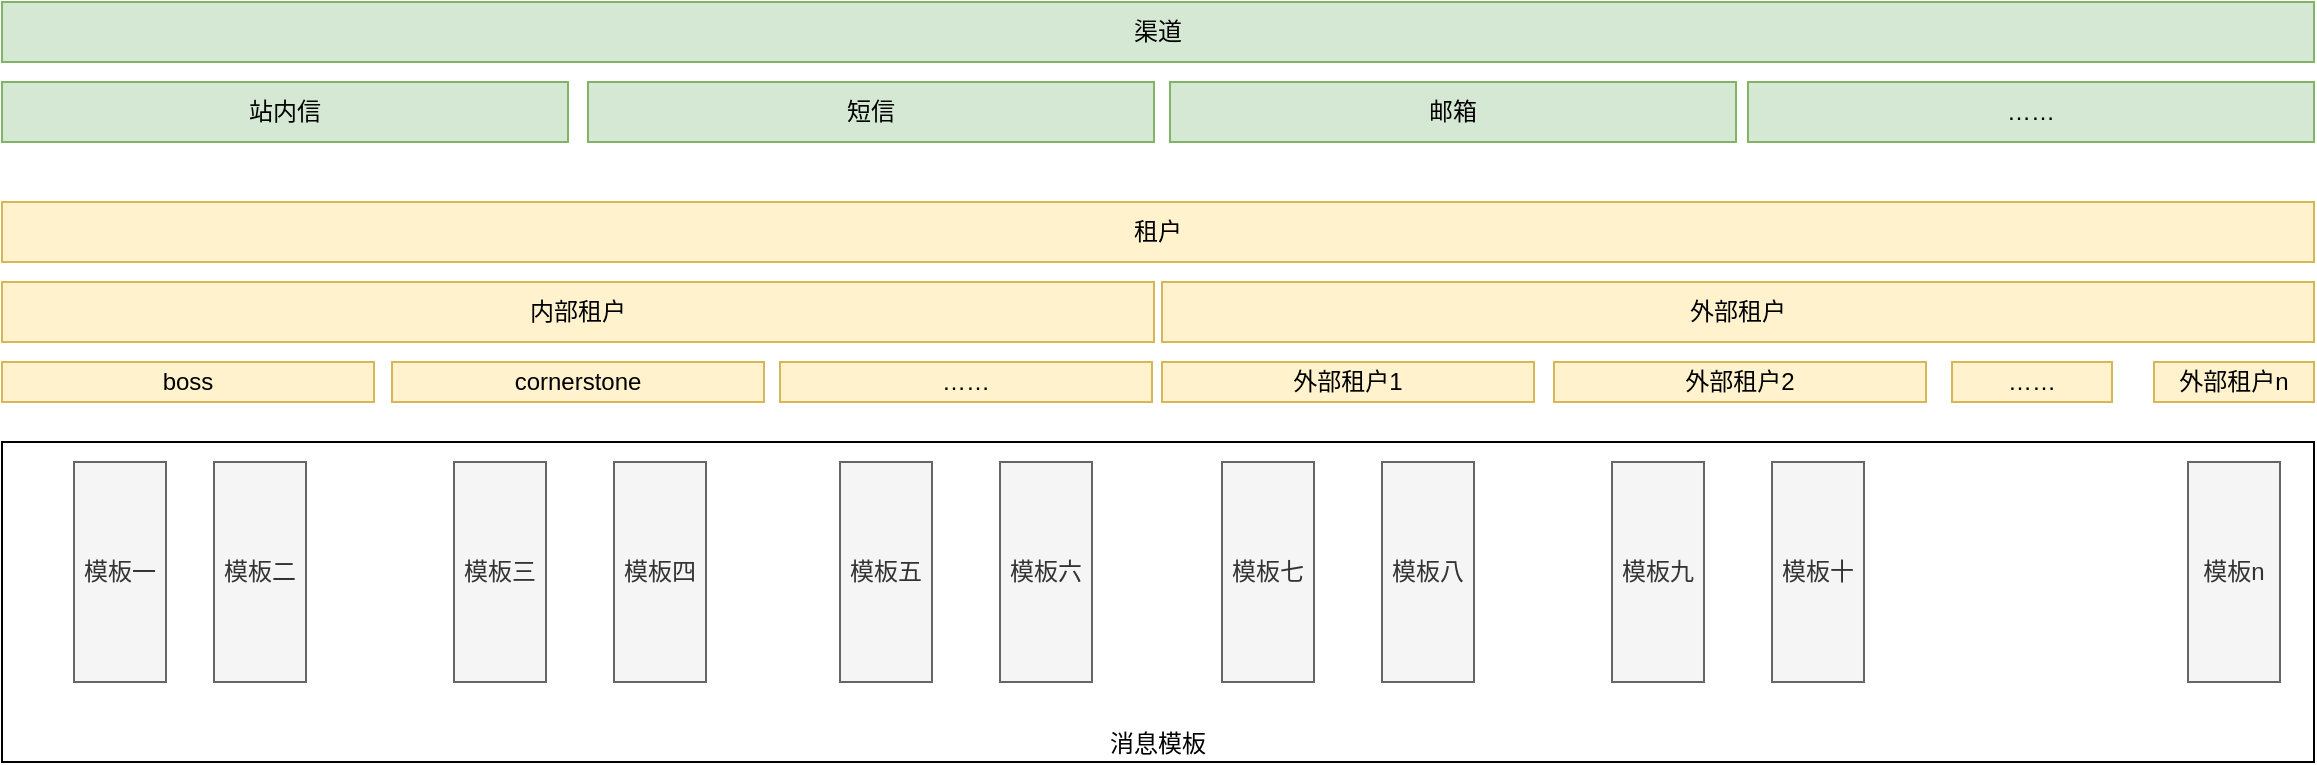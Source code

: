 <mxfile version="18.0.7" type="github">
  <diagram name="Page-1" id="e7e014a7-5840-1c2e-5031-d8a46d1fe8dd">
    <mxGraphModel dx="1018" dy="530" grid="1" gridSize="10" guides="1" tooltips="1" connect="1" arrows="1" fold="1" page="1" pageScale="1" pageWidth="1169" pageHeight="826" background="none" math="0" shadow="0">
      <root>
        <mxCell id="0" />
        <mxCell id="1" parent="0" />
        <mxCell id="GQb-V0ArUIrdlXsyg9QD-69" value="消息模板" style="rounded=0;whiteSpace=wrap;html=1;verticalAlign=bottom;" vertex="1" parent="1">
          <mxGeometry x="194" y="460" width="1156" height="160" as="geometry" />
        </mxCell>
        <mxCell id="GQb-V0ArUIrdlXsyg9QD-42" value="渠道" style="rounded=0;whiteSpace=wrap;html=1;fillColor=#d5e8d4;strokeColor=#82b366;" vertex="1" parent="1">
          <mxGeometry x="194" y="240" width="1156" height="30" as="geometry" />
        </mxCell>
        <mxCell id="GQb-V0ArUIrdlXsyg9QD-43" value="站内信" style="rounded=0;whiteSpace=wrap;html=1;fillColor=#d5e8d4;strokeColor=#82b366;" vertex="1" parent="1">
          <mxGeometry x="194" y="280" width="283" height="30" as="geometry" />
        </mxCell>
        <mxCell id="GQb-V0ArUIrdlXsyg9QD-44" value="短信" style="rounded=0;whiteSpace=wrap;html=1;fillColor=#d5e8d4;strokeColor=#82b366;" vertex="1" parent="1">
          <mxGeometry x="487" y="280" width="283" height="30" as="geometry" />
        </mxCell>
        <mxCell id="GQb-V0ArUIrdlXsyg9QD-45" value="邮箱" style="rounded=0;whiteSpace=wrap;html=1;fillColor=#d5e8d4;strokeColor=#82b366;" vertex="1" parent="1">
          <mxGeometry x="778" y="280" width="283" height="30" as="geometry" />
        </mxCell>
        <mxCell id="GQb-V0ArUIrdlXsyg9QD-46" value="……" style="rounded=0;whiteSpace=wrap;html=1;fillColor=#d5e8d4;strokeColor=#82b366;" vertex="1" parent="1">
          <mxGeometry x="1067" y="280" width="283" height="30" as="geometry" />
        </mxCell>
        <mxCell id="GQb-V0ArUIrdlXsyg9QD-48" value="租户" style="rounded=0;whiteSpace=wrap;html=1;fillColor=#fff2cc;strokeColor=#d6b656;" vertex="1" parent="1">
          <mxGeometry x="194" y="340" width="1156" height="30" as="geometry" />
        </mxCell>
        <mxCell id="GQb-V0ArUIrdlXsyg9QD-49" value="内部租户" style="rounded=0;whiteSpace=wrap;html=1;fillColor=#fff2cc;strokeColor=#d6b656;" vertex="1" parent="1">
          <mxGeometry x="194" y="380" width="576" height="30" as="geometry" />
        </mxCell>
        <mxCell id="GQb-V0ArUIrdlXsyg9QD-50" value="外部租户" style="rounded=0;whiteSpace=wrap;html=1;fillColor=#fff2cc;strokeColor=#d6b656;" vertex="1" parent="1">
          <mxGeometry x="774" y="380" width="576" height="30" as="geometry" />
        </mxCell>
        <mxCell id="GQb-V0ArUIrdlXsyg9QD-51" value="boss" style="rounded=0;whiteSpace=wrap;html=1;fillColor=#fff2cc;strokeColor=#d6b656;" vertex="1" parent="1">
          <mxGeometry x="194" y="420" width="186" height="20" as="geometry" />
        </mxCell>
        <mxCell id="GQb-V0ArUIrdlXsyg9QD-52" value="cornerstone" style="rounded=0;whiteSpace=wrap;html=1;fillColor=#fff2cc;strokeColor=#d6b656;" vertex="1" parent="1">
          <mxGeometry x="389" y="420" width="186" height="20" as="geometry" />
        </mxCell>
        <mxCell id="GQb-V0ArUIrdlXsyg9QD-53" value="……" style="rounded=0;whiteSpace=wrap;html=1;fillColor=#fff2cc;strokeColor=#d6b656;" vertex="1" parent="1">
          <mxGeometry x="583" y="420" width="186" height="20" as="geometry" />
        </mxCell>
        <mxCell id="GQb-V0ArUIrdlXsyg9QD-54" value="外部租户1" style="rounded=0;whiteSpace=wrap;html=1;fillColor=#fff2cc;strokeColor=#d6b656;" vertex="1" parent="1">
          <mxGeometry x="774" y="420" width="186" height="20" as="geometry" />
        </mxCell>
        <mxCell id="GQb-V0ArUIrdlXsyg9QD-55" value="外部租户2" style="rounded=0;whiteSpace=wrap;html=1;fillColor=#fff2cc;strokeColor=#d6b656;" vertex="1" parent="1">
          <mxGeometry x="970" y="420" width="186" height="20" as="geometry" />
        </mxCell>
        <mxCell id="GQb-V0ArUIrdlXsyg9QD-56" value="外部租户n" style="rounded=0;whiteSpace=wrap;html=1;fillColor=#fff2cc;strokeColor=#d6b656;" vertex="1" parent="1">
          <mxGeometry x="1270" y="420" width="80" height="20" as="geometry" />
        </mxCell>
        <mxCell id="GQb-V0ArUIrdlXsyg9QD-57" value="……" style="rounded=0;whiteSpace=wrap;html=1;fillColor=#fff2cc;strokeColor=#d6b656;" vertex="1" parent="1">
          <mxGeometry x="1169" y="420" width="80" height="20" as="geometry" />
        </mxCell>
        <mxCell id="GQb-V0ArUIrdlXsyg9QD-58" value="模板一" style="rounded=0;whiteSpace=wrap;html=1;fillColor=#f5f5f5;fontColor=#333333;strokeColor=#666666;" vertex="1" parent="1">
          <mxGeometry x="230" y="470" width="46" height="110" as="geometry" />
        </mxCell>
        <mxCell id="GQb-V0ArUIrdlXsyg9QD-59" value="模板二" style="rounded=0;whiteSpace=wrap;html=1;fillColor=#f5f5f5;fontColor=#333333;strokeColor=#666666;" vertex="1" parent="1">
          <mxGeometry x="300" y="470" width="46" height="110" as="geometry" />
        </mxCell>
        <mxCell id="GQb-V0ArUIrdlXsyg9QD-60" value="模板三" style="rounded=0;whiteSpace=wrap;html=1;fillColor=#f5f5f5;fontColor=#333333;strokeColor=#666666;" vertex="1" parent="1">
          <mxGeometry x="420" y="470" width="46" height="110" as="geometry" />
        </mxCell>
        <mxCell id="GQb-V0ArUIrdlXsyg9QD-61" value="模板四" style="rounded=0;whiteSpace=wrap;html=1;fillColor=#f5f5f5;fontColor=#333333;strokeColor=#666666;" vertex="1" parent="1">
          <mxGeometry x="500" y="470" width="46" height="110" as="geometry" />
        </mxCell>
        <mxCell id="GQb-V0ArUIrdlXsyg9QD-62" value="模板五" style="rounded=0;whiteSpace=wrap;html=1;fillColor=#f5f5f5;fontColor=#333333;strokeColor=#666666;" vertex="1" parent="1">
          <mxGeometry x="613" y="470" width="46" height="110" as="geometry" />
        </mxCell>
        <mxCell id="GQb-V0ArUIrdlXsyg9QD-63" value="模板六" style="rounded=0;whiteSpace=wrap;html=1;fillColor=#f5f5f5;fontColor=#333333;strokeColor=#666666;" vertex="1" parent="1">
          <mxGeometry x="693" y="470" width="46" height="110" as="geometry" />
        </mxCell>
        <mxCell id="GQb-V0ArUIrdlXsyg9QD-64" value="模板七" style="rounded=0;whiteSpace=wrap;html=1;fillColor=#f5f5f5;fontColor=#333333;strokeColor=#666666;" vertex="1" parent="1">
          <mxGeometry x="804" y="470" width="46" height="110" as="geometry" />
        </mxCell>
        <mxCell id="GQb-V0ArUIrdlXsyg9QD-65" value="模板八" style="rounded=0;whiteSpace=wrap;html=1;fillColor=#f5f5f5;fontColor=#333333;strokeColor=#666666;" vertex="1" parent="1">
          <mxGeometry x="884" y="470" width="46" height="110" as="geometry" />
        </mxCell>
        <mxCell id="GQb-V0ArUIrdlXsyg9QD-66" value="模板九" style="rounded=0;whiteSpace=wrap;html=1;fillColor=#f5f5f5;fontColor=#333333;strokeColor=#666666;" vertex="1" parent="1">
          <mxGeometry x="999" y="470" width="46" height="110" as="geometry" />
        </mxCell>
        <mxCell id="GQb-V0ArUIrdlXsyg9QD-67" value="模板十" style="rounded=0;whiteSpace=wrap;html=1;fillColor=#f5f5f5;fontColor=#333333;strokeColor=#666666;" vertex="1" parent="1">
          <mxGeometry x="1079" y="470" width="46" height="110" as="geometry" />
        </mxCell>
        <mxCell id="GQb-V0ArUIrdlXsyg9QD-68" value="模板n" style="rounded=0;whiteSpace=wrap;html=1;fillColor=#f5f5f5;fontColor=#333333;strokeColor=#666666;" vertex="1" parent="1">
          <mxGeometry x="1287" y="470" width="46" height="110" as="geometry" />
        </mxCell>
      </root>
    </mxGraphModel>
  </diagram>
</mxfile>
